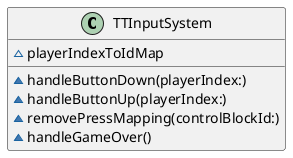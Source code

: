 @startuml
' STYLE START
hide empty members

skinparam shadowing false
<style>
document {
  BackgroundColor transparent
  Margin 0
}
</style>
' STYLE END

class TTInputSystem { 
  ~playerIndexToIdMap
  ~handleButtonDown(playerIndex:)
  ~handleButtonUp(playerIndex:)
  ~removePressMapping(controlBlockId:)
  ~handleGameOver() 
}
@enduml